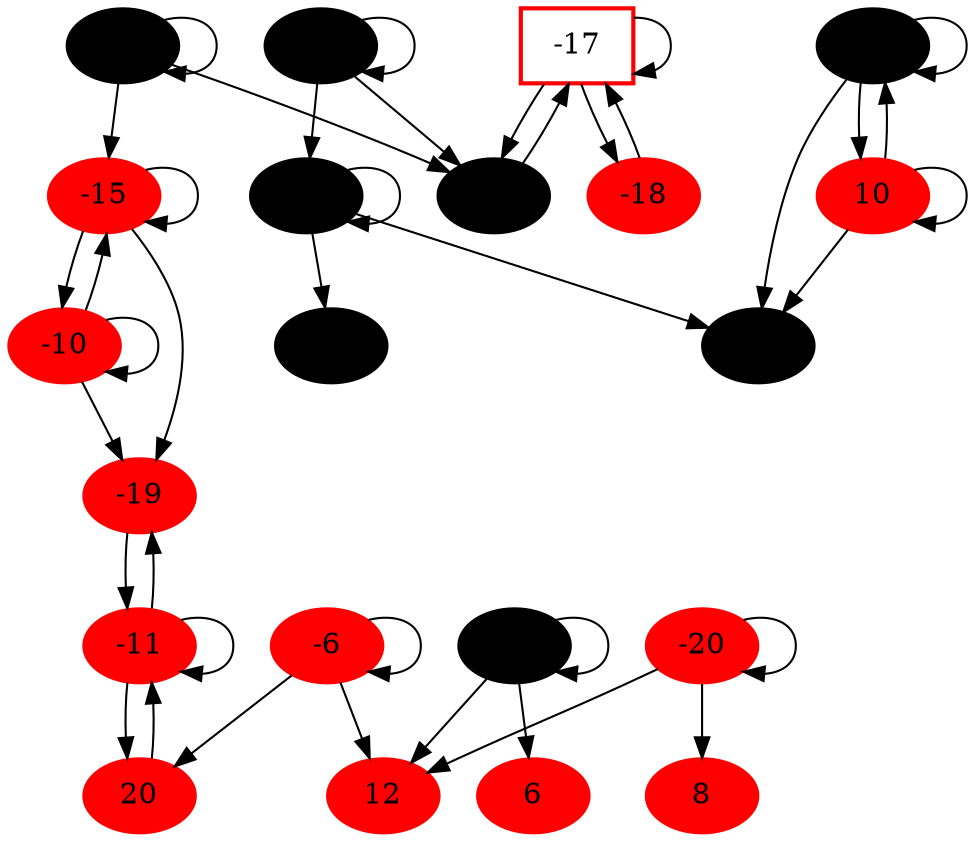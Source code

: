 digraph G {
size ="20, 20";
-17[shape=box,style=bold,color="1.700000 1.700000 1.700000"];
node [style=filled,color="0.000000 0.000000 0.000000"];
-3 -> -3;
node [style=filled,color="2.000000 2.000000 2.000000"];
-3 -> 6;
node [style=filled,color="2.000000 2.000000 2.000000"];
-3 -> 12;
node [style=filled,color="2.000000 2.000000 2.000000"];
-6 -> -6;
node [style=filled,color="2.000000 2.000000 2.000000"];
-6 -> 12;
node [style=filled,color="2.000000 2.000000 2.000000"];
-6 -> 20;
node [style=filled,color="2.000000 2.000000 2.000000"];
-11 -> -11;
node [style=filled,color="2.000000 2.000000 2.000000"];
-11 -> -19;
node [style=filled,color="2.000000 2.000000 2.000000"];
-11 -> 20;
node [style=filled,color="2.000000 2.000000 2.000000"];
-20 -> 8;
node [style=filled,color="2.000000 2.000000 2.000000"];
-20 -> 12;
node [style=filled,color="2.000000 2.000000 2.000000"];
-20 -> -20;
node [style=filled,color="0.000000 0.000000 0.000000"];
-8 -> -2;
node [style=filled,color="2.000000 2.000000 2.000000"];
-8 -> -8;
node [style=filled,color="2.000000 2.000000 2.000000"];
-8 -> 10;
node [style=filled,color="2.000000 2.000000 2.000000"];
-10 -> -10;
node [style=filled,color="2.000000 2.000000 2.000000"];
-10 -> -15;
node [style=filled,color="2.000000 2.000000 2.000000"];
-10 -> -19;
node [style=filled,color="0.000000 0.000000 0.000000"];
-12 -> -9;
node [style=filled,color="2.000000 2.000000 2.000000"];
-12 -> -12;
node [style=filled,color="2.000000 2.000000 2.000000"];
-12 -> -15;
node [style=filled,color="0.000000 0.000000 0.000000"];
15 -> -2;
node [style=filled,color="2.000000 2.000000 2.000000"];
15 -> 15;
node [style=filled,color="0.000000 0.000000 0.000000"];
15 -> 16;
node [style=filled,color="0.000000 0.000000 0.000000"];
-5 -> -5;
node [style=filled,color="0.000000 0.000000 0.000000"];
-5 -> -9;
node [style=filled,color="2.000000 2.000000 2.000000"];
-5 -> 15;
node [style=filled,color="2.000000 2.000000 2.000000"];
-15 -> -10;
node [style=filled,color="2.000000 2.000000 2.000000"];
-15 -> -15;
node [style=filled,color="2.000000 2.000000 2.000000"];
-15 -> -19;
node [style=filled,color="0.000000 0.000000 0.000000"];
10 -> -2;
node [style=filled,color="2.000000 2.000000 2.000000"];
10 -> -8;
node [style=filled,color="2.000000 2.000000 2.000000"];
10 -> 10;
node [style=filled,color="0.000000 0.000000 0.000000"];
-17 -> -9;
node [style=filled,color="0.900000 0.900000 0.900000"];
-17 -> -17;
node [style=filled,color="1.700000 1.700000 1.700000"];
-17 -> -18;
node [style=solid,color="grey"];
-19 -> -11;
20 -> -11;
-9 -> -17;
-18 -> -17;}